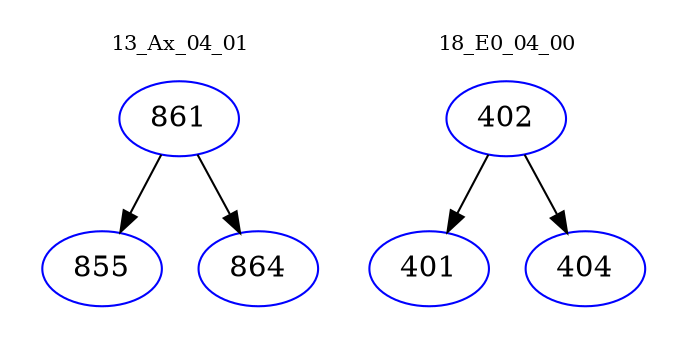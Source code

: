 digraph{
subgraph cluster_0 {
color = white
label = "13_Ax_04_01";
fontsize=10;
T0_861 [label="861", color="blue"]
T0_861 -> T0_855 [color="black"]
T0_855 [label="855", color="blue"]
T0_861 -> T0_864 [color="black"]
T0_864 [label="864", color="blue"]
}
subgraph cluster_1 {
color = white
label = "18_E0_04_00";
fontsize=10;
T1_402 [label="402", color="blue"]
T1_402 -> T1_401 [color="black"]
T1_401 [label="401", color="blue"]
T1_402 -> T1_404 [color="black"]
T1_404 [label="404", color="blue"]
}
}
